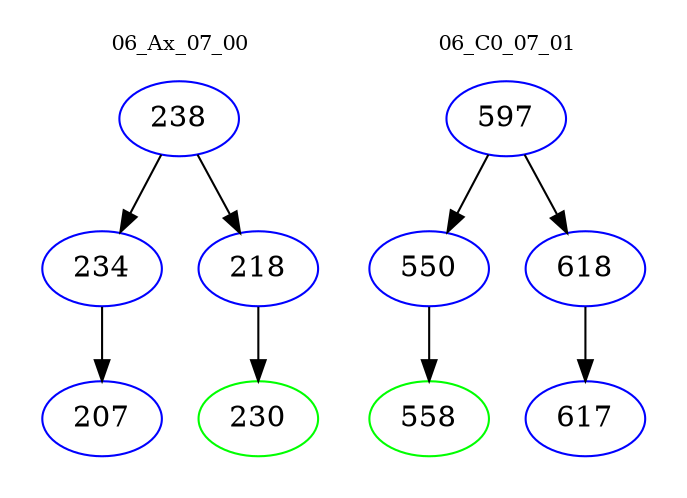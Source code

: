 digraph{
subgraph cluster_0 {
color = white
label = "06_Ax_07_00";
fontsize=10;
T0_238 [label="238", color="blue"]
T0_238 -> T0_234 [color="black"]
T0_234 [label="234", color="blue"]
T0_234 -> T0_207 [color="black"]
T0_207 [label="207", color="blue"]
T0_238 -> T0_218 [color="black"]
T0_218 [label="218", color="blue"]
T0_218 -> T0_230 [color="black"]
T0_230 [label="230", color="green"]
}
subgraph cluster_1 {
color = white
label = "06_C0_07_01";
fontsize=10;
T1_597 [label="597", color="blue"]
T1_597 -> T1_550 [color="black"]
T1_550 [label="550", color="blue"]
T1_550 -> T1_558 [color="black"]
T1_558 [label="558", color="green"]
T1_597 -> T1_618 [color="black"]
T1_618 [label="618", color="blue"]
T1_618 -> T1_617 [color="black"]
T1_617 [label="617", color="blue"]
}
}
